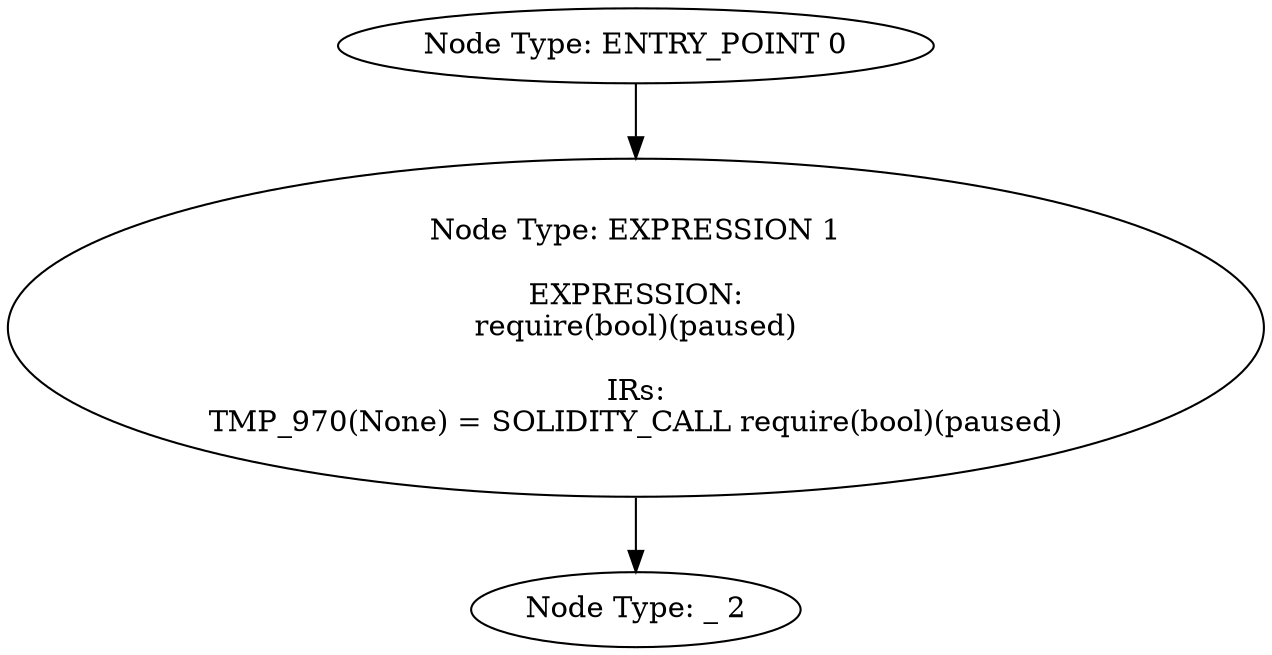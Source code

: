 digraph{
0[label="Node Type: ENTRY_POINT 0
"];
0->1;
1[label="Node Type: EXPRESSION 1

EXPRESSION:
require(bool)(paused)

IRs:
TMP_970(None) = SOLIDITY_CALL require(bool)(paused)"];
1->2;
2[label="Node Type: _ 2
"];
}

